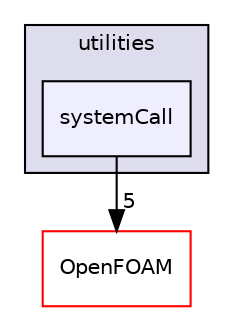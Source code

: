 digraph "src/postProcessing/functionObjects/utilities/systemCall" {
  bgcolor=transparent;
  compound=true
  node [ fontsize="10", fontname="Helvetica"];
  edge [ labelfontsize="10", labelfontname="Helvetica"];
  subgraph clusterdir_5fa51d5799d140e0f60107297bff2985 {
    graph [ bgcolor="#ddddee", pencolor="black", label="utilities" fontname="Helvetica", fontsize="10", URL="dir_5fa51d5799d140e0f60107297bff2985.html"]
  dir_d99624f1a874f93b2b073c20abaa6e6b [shape=box, label="systemCall", style="filled", fillcolor="#eeeeff", pencolor="black", URL="dir_d99624f1a874f93b2b073c20abaa6e6b.html"];
  }
  dir_c5473ff19b20e6ec4dfe5c310b3778a8 [shape=box label="OpenFOAM" color="red" URL="dir_c5473ff19b20e6ec4dfe5c310b3778a8.html"];
  dir_d99624f1a874f93b2b073c20abaa6e6b->dir_c5473ff19b20e6ec4dfe5c310b3778a8 [headlabel="5", labeldistance=1.5 headhref="dir_002528_001898.html"];
}

